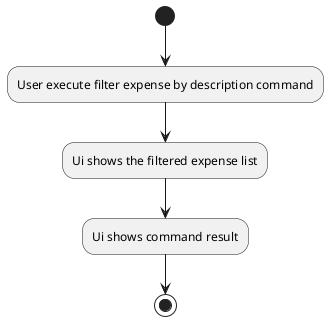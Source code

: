 @startuml
(*)  --> "User execute filter expense by description command"
--> "Ui shows the filtered expense list"
--> "Ui shows command result"
-->(*)
@enduml
